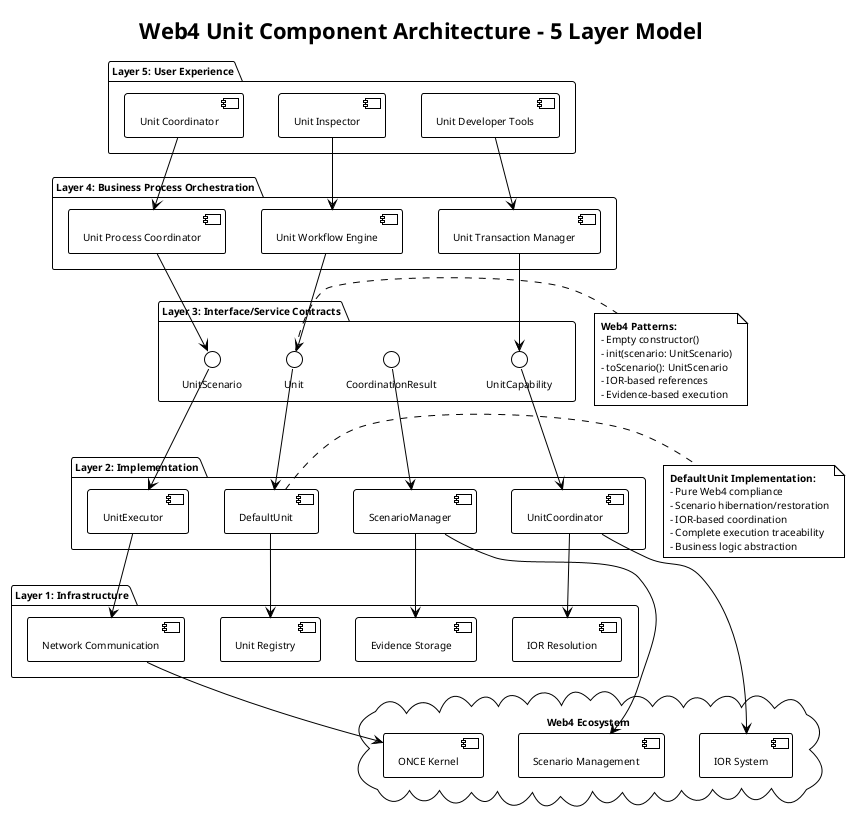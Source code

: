 @startuml UnitArchitecture
!theme plain
skinparam backgroundColor White
skinparam defaultFontName "Segoe UI"
skinparam defaultFontSize 10

title Web4 Unit Component Architecture - 5 Layer Model

package "Layer 5: User Experience" as layer5 {
  [Unit Inspector] as UI1
  [Unit Coordinator] as UI2
  [Unit Developer Tools] as UI3
}

package "Layer 4: Business Process Orchestration" as layer4 {
  [Unit Workflow Engine] as BP1
  [Unit Process Coordinator] as BP2
  [Unit Transaction Manager] as BP3
}

package "Layer 3: Interface/Service Contracts" as layer3 {
  interface "Unit" as IUnit
  interface "UnitScenario" as IUnitScenario
  interface "UnitCapability" as IUnitCapability
  interface "CoordinationResult" as ICoordResult
}

package "Layer 2: Implementation" as layer2 {
  [DefaultUnit] as Impl1
  [UnitExecutor] as Impl2
  [UnitCoordinator] as Impl3
  [ScenarioManager] as Impl4
}

package "Layer 1: Infrastructure" as layer1 {
  [Unit Registry] as Infra1
  [Network Communication] as Infra2
  [IOR Resolution] as Infra3
  [Evidence Storage] as Infra4
}

' Layer dependencies (downward)
UI1 --> BP1
UI2 --> BP2
UI3 --> BP3

BP1 --> IUnit
BP2 --> IUnitScenario
BP3 --> IUnitCapability

IUnit --> Impl1
IUnitScenario --> Impl2
IUnitCapability --> Impl3
ICoordResult --> Impl4

Impl1 --> Infra1
Impl2 --> Infra2
Impl3 --> Infra3
Impl4 --> Infra4

' Web4 Patterns
note right of IUnit
  **Web4 Patterns:**
  - Empty constructor()
  - init(scenario: UnitScenario)
  - toScenario(): UnitScenario
  - IOR-based references
  - Evidence-based execution
end note

note right of Impl1
  **DefaultUnit Implementation:**
  - Pure Web4 compliance
  - Scenario hibernation/restoration
  - IOR-based coordination
  - Complete execution traceability
  - Business logic abstraction
end note

' External dependencies
cloud "Web4 Ecosystem" as ecosystem {
  [IOR System] as IOR
  [Scenario Management] as Scenario
  [ONCE Kernel] as ONCE
}

Impl3 --> IOR
Impl4 --> Scenario
Infra2 --> ONCE

@enduml
